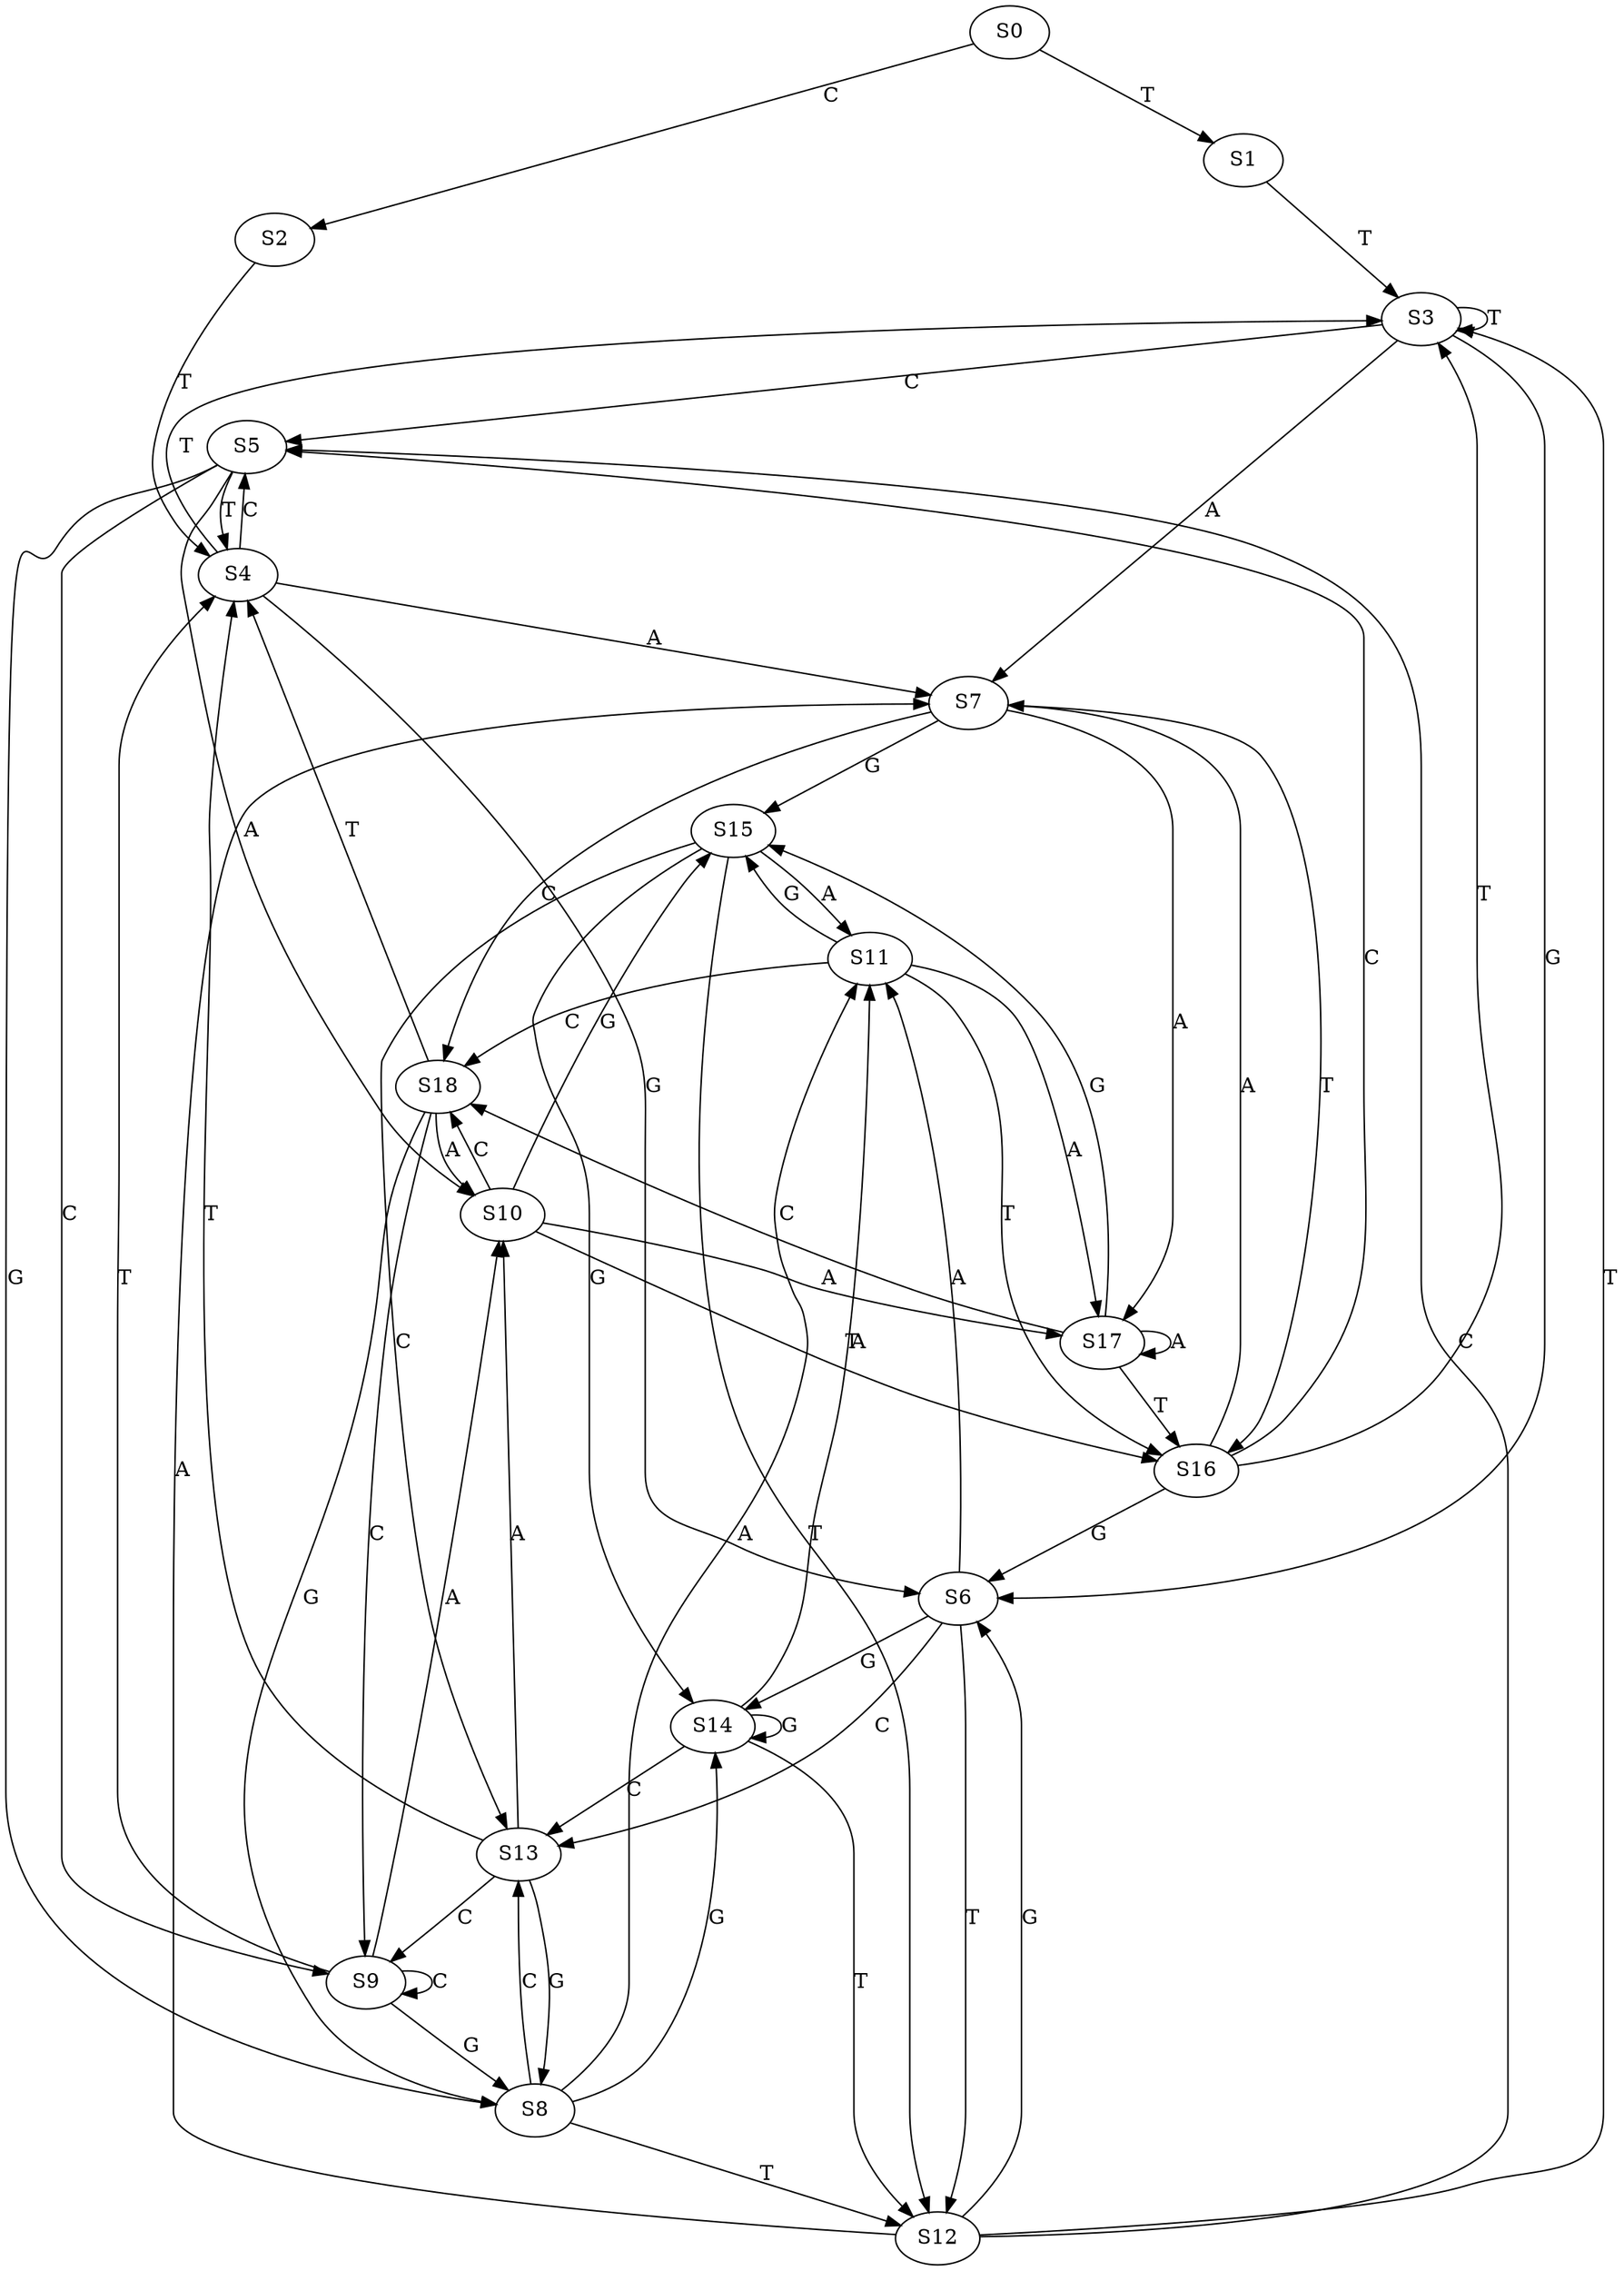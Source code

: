 strict digraph  {
	S0 -> S1 [ label = T ];
	S0 -> S2 [ label = C ];
	S1 -> S3 [ label = T ];
	S2 -> S4 [ label = T ];
	S3 -> S5 [ label = C ];
	S3 -> S6 [ label = G ];
	S3 -> S3 [ label = T ];
	S3 -> S7 [ label = A ];
	S4 -> S6 [ label = G ];
	S4 -> S5 [ label = C ];
	S4 -> S7 [ label = A ];
	S4 -> S3 [ label = T ];
	S5 -> S4 [ label = T ];
	S5 -> S8 [ label = G ];
	S5 -> S9 [ label = C ];
	S5 -> S10 [ label = A ];
	S6 -> S11 [ label = A ];
	S6 -> S12 [ label = T ];
	S6 -> S13 [ label = C ];
	S6 -> S14 [ label = G ];
	S7 -> S15 [ label = G ];
	S7 -> S16 [ label = T ];
	S7 -> S17 [ label = A ];
	S7 -> S18 [ label = C ];
	S8 -> S14 [ label = G ];
	S8 -> S12 [ label = T ];
	S8 -> S11 [ label = A ];
	S8 -> S13 [ label = C ];
	S9 -> S8 [ label = G ];
	S9 -> S9 [ label = C ];
	S9 -> S10 [ label = A ];
	S9 -> S4 [ label = T ];
	S10 -> S15 [ label = G ];
	S10 -> S16 [ label = T ];
	S10 -> S18 [ label = C ];
	S10 -> S17 [ label = A ];
	S11 -> S15 [ label = G ];
	S11 -> S17 [ label = A ];
	S11 -> S18 [ label = C ];
	S11 -> S16 [ label = T ];
	S12 -> S7 [ label = A ];
	S12 -> S5 [ label = C ];
	S12 -> S6 [ label = G ];
	S12 -> S3 [ label = T ];
	S13 -> S9 [ label = C ];
	S13 -> S4 [ label = T ];
	S13 -> S8 [ label = G ];
	S13 -> S10 [ label = A ];
	S14 -> S11 [ label = A ];
	S14 -> S12 [ label = T ];
	S14 -> S14 [ label = G ];
	S14 -> S13 [ label = C ];
	S15 -> S12 [ label = T ];
	S15 -> S14 [ label = G ];
	S15 -> S11 [ label = A ];
	S15 -> S13 [ label = C ];
	S16 -> S7 [ label = A ];
	S16 -> S5 [ label = C ];
	S16 -> S3 [ label = T ];
	S16 -> S6 [ label = G ];
	S17 -> S16 [ label = T ];
	S17 -> S18 [ label = C ];
	S17 -> S15 [ label = G ];
	S17 -> S17 [ label = A ];
	S18 -> S10 [ label = A ];
	S18 -> S4 [ label = T ];
	S18 -> S9 [ label = C ];
	S18 -> S8 [ label = G ];
}
